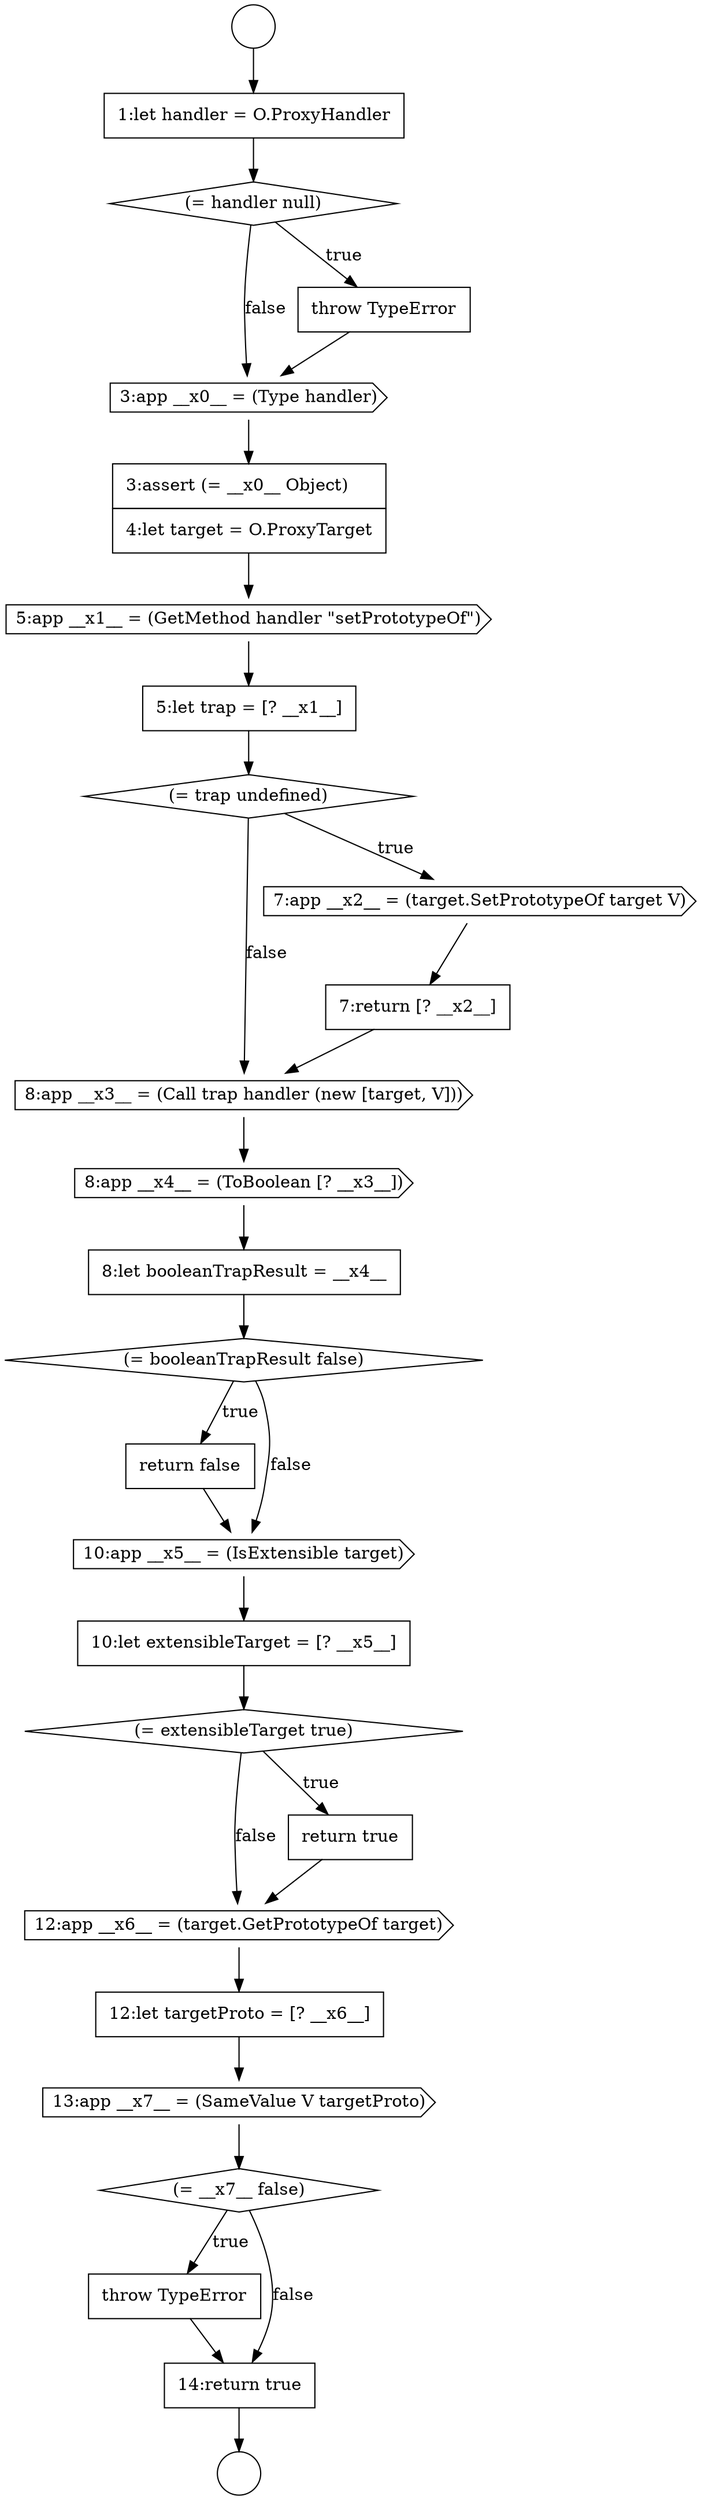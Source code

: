 digraph {
  node2650 [shape=none, margin=0, label=<<font color="black">
    <table border="0" cellborder="1" cellspacing="0" cellpadding="10">
      <tr><td align="left">1:let handler = O.ProxyHandler</td></tr>
    </table>
  </font>> color="black" fillcolor="white" style=filled]
  node2660 [shape=cds, label=<<font color="black">8:app __x3__ = (Call trap handler (new [target, V]))</font>> color="black" fillcolor="white" style=filled]
  node2673 [shape=none, margin=0, label=<<font color="black">
    <table border="0" cellborder="1" cellspacing="0" cellpadding="10">
      <tr><td align="left">throw TypeError</td></tr>
    </table>
  </font>> color="black" fillcolor="white" style=filled]
  node2662 [shape=none, margin=0, label=<<font color="black">
    <table border="0" cellborder="1" cellspacing="0" cellpadding="10">
      <tr><td align="left">8:let booleanTrapResult = __x4__</td></tr>
    </table>
  </font>> color="black" fillcolor="white" style=filled]
  node2669 [shape=cds, label=<<font color="black">12:app __x6__ = (target.GetPrototypeOf target)</font>> color="black" fillcolor="white" style=filled]
  node2664 [shape=none, margin=0, label=<<font color="black">
    <table border="0" cellborder="1" cellspacing="0" cellpadding="10">
      <tr><td align="left">return false</td></tr>
    </table>
  </font>> color="black" fillcolor="white" style=filled]
  node2661 [shape=cds, label=<<font color="black">8:app __x4__ = (ToBoolean [? __x3__])</font>> color="black" fillcolor="white" style=filled]
  node2656 [shape=none, margin=0, label=<<font color="black">
    <table border="0" cellborder="1" cellspacing="0" cellpadding="10">
      <tr><td align="left">5:let trap = [? __x1__]</td></tr>
    </table>
  </font>> color="black" fillcolor="white" style=filled]
  node2658 [shape=cds, label=<<font color="black">7:app __x2__ = (target.SetPrototypeOf target V)</font>> color="black" fillcolor="white" style=filled]
  node2648 [shape=circle label=" " color="black" fillcolor="white" style=filled]
  node2659 [shape=none, margin=0, label=<<font color="black">
    <table border="0" cellborder="1" cellspacing="0" cellpadding="10">
      <tr><td align="left">7:return [? __x2__]</td></tr>
    </table>
  </font>> color="black" fillcolor="white" style=filled]
  node2671 [shape=cds, label=<<font color="black">13:app __x7__ = (SameValue V targetProto)</font>> color="black" fillcolor="white" style=filled]
  node2654 [shape=none, margin=0, label=<<font color="black">
    <table border="0" cellborder="1" cellspacing="0" cellpadding="10">
      <tr><td align="left">3:assert (= __x0__ Object)</td></tr>
      <tr><td align="left">4:let target = O.ProxyTarget</td></tr>
    </table>
  </font>> color="black" fillcolor="white" style=filled]
  node2667 [shape=diamond, label=<<font color="black">(= extensibleTarget true)</font>> color="black" fillcolor="white" style=filled]
  node2670 [shape=none, margin=0, label=<<font color="black">
    <table border="0" cellborder="1" cellspacing="0" cellpadding="10">
      <tr><td align="left">12:let targetProto = [? __x6__]</td></tr>
    </table>
  </font>> color="black" fillcolor="white" style=filled]
  node2663 [shape=diamond, label=<<font color="black">(= booleanTrapResult false)</font>> color="black" fillcolor="white" style=filled]
  node2653 [shape=cds, label=<<font color="black">3:app __x0__ = (Type handler)</font>> color="black" fillcolor="white" style=filled]
  node2666 [shape=none, margin=0, label=<<font color="black">
    <table border="0" cellborder="1" cellspacing="0" cellpadding="10">
      <tr><td align="left">10:let extensibleTarget = [? __x5__]</td></tr>
    </table>
  </font>> color="black" fillcolor="white" style=filled]
  node2649 [shape=circle label=" " color="black" fillcolor="white" style=filled]
  node2657 [shape=diamond, label=<<font color="black">(= trap undefined)</font>> color="black" fillcolor="white" style=filled]
  node2674 [shape=none, margin=0, label=<<font color="black">
    <table border="0" cellborder="1" cellspacing="0" cellpadding="10">
      <tr><td align="left">14:return true</td></tr>
    </table>
  </font>> color="black" fillcolor="white" style=filled]
  node2665 [shape=cds, label=<<font color="black">10:app __x5__ = (IsExtensible target)</font>> color="black" fillcolor="white" style=filled]
  node2652 [shape=none, margin=0, label=<<font color="black">
    <table border="0" cellborder="1" cellspacing="0" cellpadding="10">
      <tr><td align="left">throw TypeError</td></tr>
    </table>
  </font>> color="black" fillcolor="white" style=filled]
  node2668 [shape=none, margin=0, label=<<font color="black">
    <table border="0" cellborder="1" cellspacing="0" cellpadding="10">
      <tr><td align="left">return true</td></tr>
    </table>
  </font>> color="black" fillcolor="white" style=filled]
  node2651 [shape=diamond, label=<<font color="black">(= handler null)</font>> color="black" fillcolor="white" style=filled]
  node2672 [shape=diamond, label=<<font color="black">(= __x7__ false)</font>> color="black" fillcolor="white" style=filled]
  node2655 [shape=cds, label=<<font color="black">5:app __x1__ = (GetMethod handler &quot;setPrototypeOf&quot;)</font>> color="black" fillcolor="white" style=filled]
  node2663 -> node2664 [label=<<font color="black">true</font>> color="black"]
  node2663 -> node2665 [label=<<font color="black">false</font>> color="black"]
  node2657 -> node2658 [label=<<font color="black">true</font>> color="black"]
  node2657 -> node2660 [label=<<font color="black">false</font>> color="black"]
  node2670 -> node2671 [ color="black"]
  node2672 -> node2673 [label=<<font color="black">true</font>> color="black"]
  node2672 -> node2674 [label=<<font color="black">false</font>> color="black"]
  node2660 -> node2661 [ color="black"]
  node2656 -> node2657 [ color="black"]
  node2669 -> node2670 [ color="black"]
  node2651 -> node2652 [label=<<font color="black">true</font>> color="black"]
  node2651 -> node2653 [label=<<font color="black">false</font>> color="black"]
  node2653 -> node2654 [ color="black"]
  node2655 -> node2656 [ color="black"]
  node2674 -> node2649 [ color="black"]
  node2659 -> node2660 [ color="black"]
  node2662 -> node2663 [ color="black"]
  node2654 -> node2655 [ color="black"]
  node2673 -> node2674 [ color="black"]
  node2664 -> node2665 [ color="black"]
  node2650 -> node2651 [ color="black"]
  node2665 -> node2666 [ color="black"]
  node2667 -> node2668 [label=<<font color="black">true</font>> color="black"]
  node2667 -> node2669 [label=<<font color="black">false</font>> color="black"]
  node2671 -> node2672 [ color="black"]
  node2668 -> node2669 [ color="black"]
  node2661 -> node2662 [ color="black"]
  node2666 -> node2667 [ color="black"]
  node2652 -> node2653 [ color="black"]
  node2648 -> node2650 [ color="black"]
  node2658 -> node2659 [ color="black"]
}
